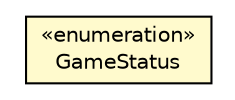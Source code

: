 #!/usr/local/bin/dot
#
# Class diagram 
# Generated by UMLGraph version 5.1 (http://www.umlgraph.org/)
#

digraph G {
	edge [fontname="Helvetica",fontsize=10,labelfontname="Helvetica",labelfontsize=10];
	node [fontname="Helvetica",fontsize=10,shape=plaintext];
	nodesep=0.25;
	ranksep=0.5;
	// com.nikolay.tictactoe.model.enums.GameStatus
	c922 [label=<<table title="com.nikolay.tictactoe.model.enums.GameStatus" border="0" cellborder="1" cellspacing="0" cellpadding="2" port="p" bgcolor="lemonChiffon" href="./GameStatus.html">
		<tr><td><table border="0" cellspacing="0" cellpadding="1">
<tr><td align="center" balign="center"> &#171;enumeration&#187; </td></tr>
<tr><td align="center" balign="center"> GameStatus </td></tr>
		</table></td></tr>
		</table>>, fontname="Helvetica", fontcolor="black", fontsize=10.0];
}

